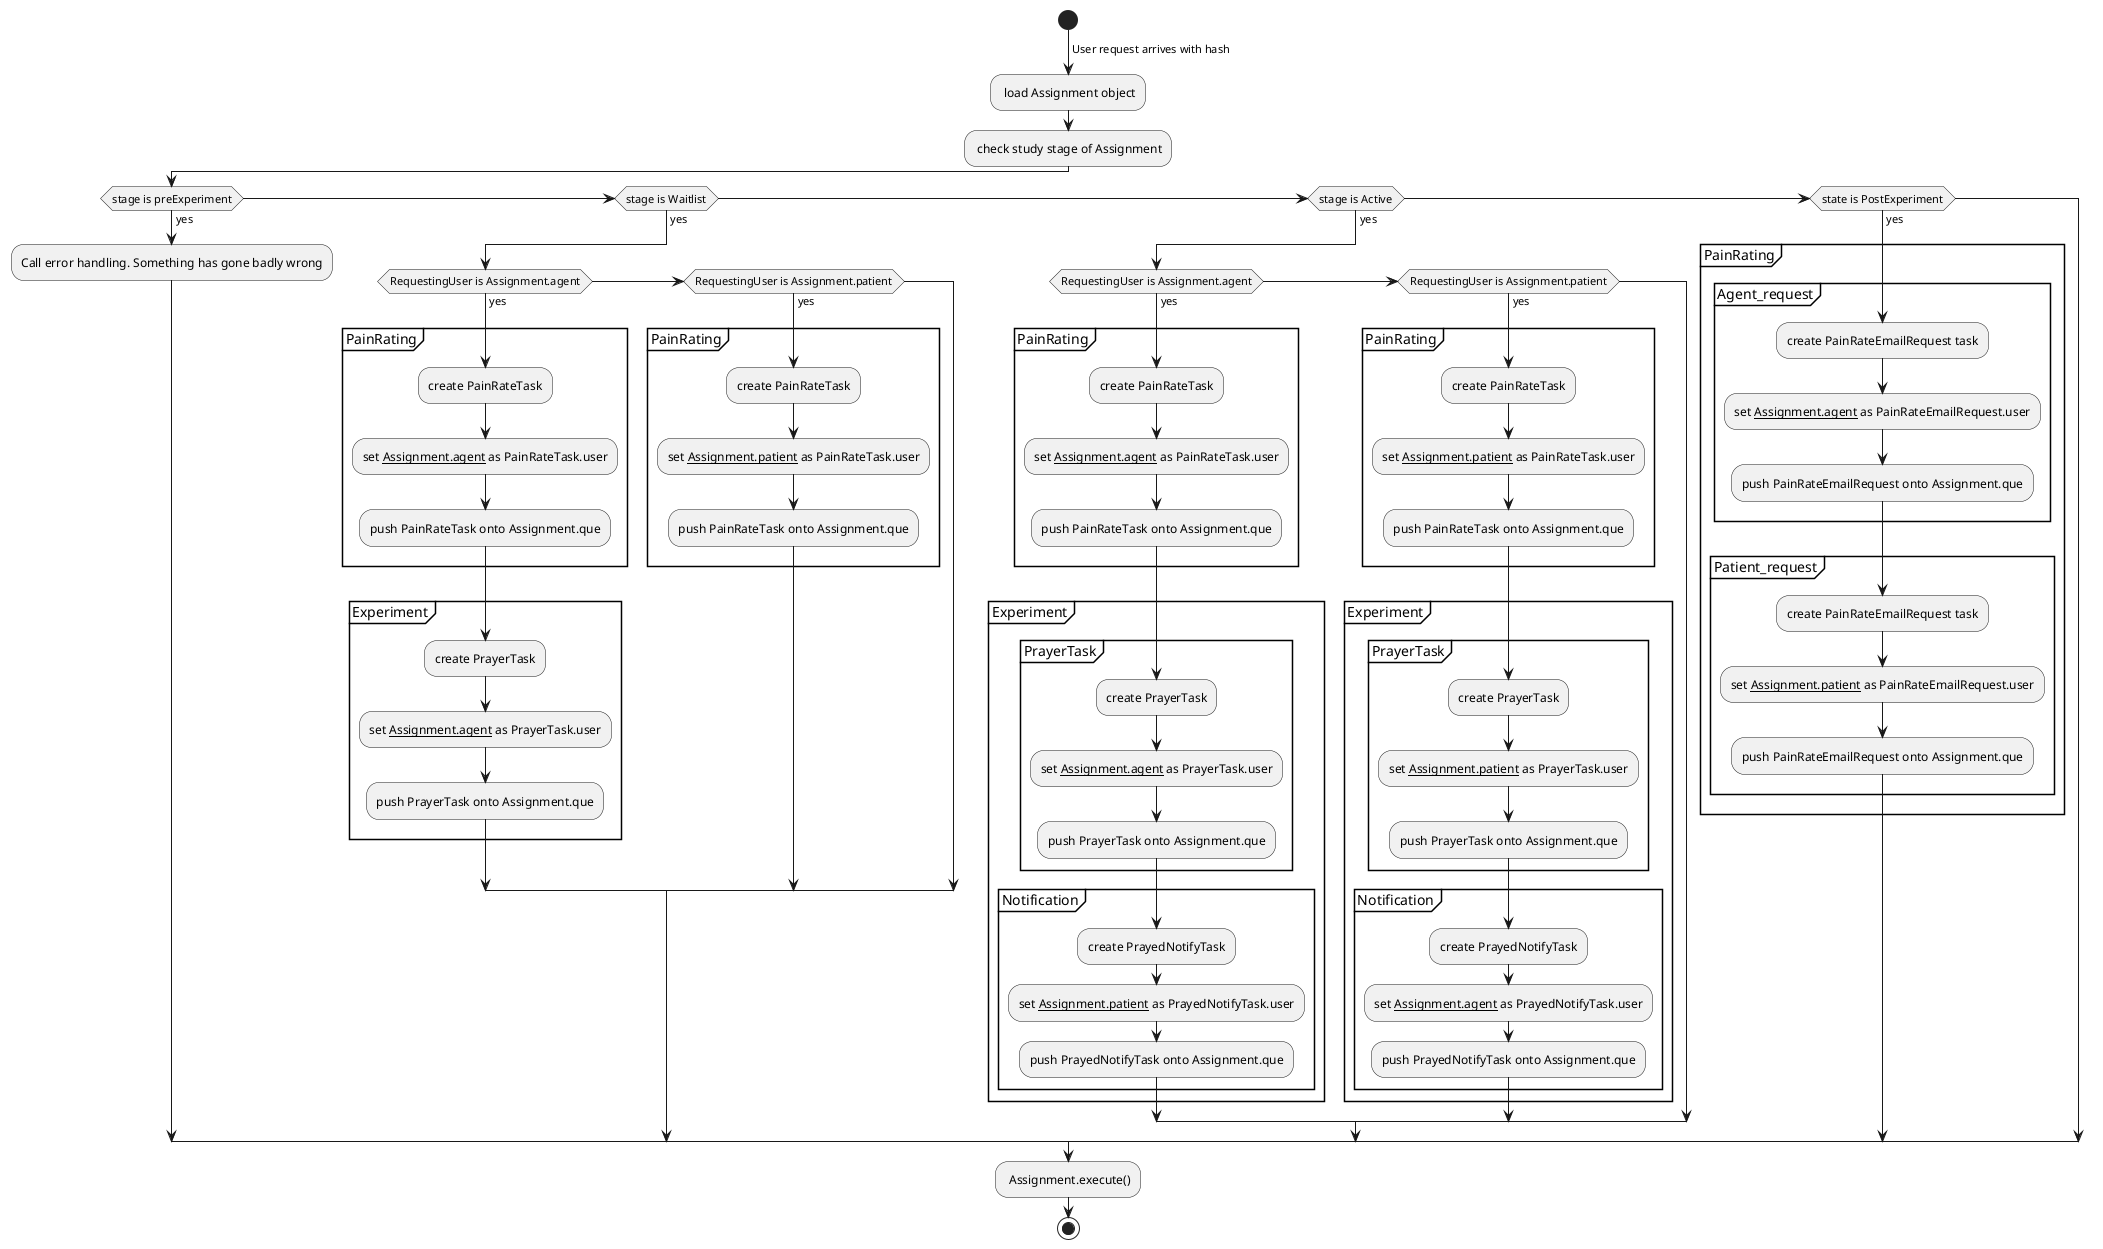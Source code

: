 @startuml

start
-> User request arrives with hash;
: load Assignment object;
: check study stage of Assignment;
if (stage is preExperiment) then (yes)
    :Call error handling. Something has gone badly wrong;

elseif (stage is Waitlist) then (yes)
    if(RequestingUser is Assignment.agent) then (yes)
        partition PainRating {
            :create PainRateTask;
            :set __Assignment.agent__ as PainRateTask.user;
            :push PainRateTask onto Assignment.que;
        }
        partition Experiment {
            :create PrayerTask;
            :set __Assignment.agent__ as PrayerTask.user;
            :push PrayerTask onto Assignment.que;
        }
    elseif(RequestingUser is Assignment.patient) then (yes)
        partition PainRating{
            :create PainRateTask;
            :set __Assignment.patient__ as PainRateTask.user;
            :push PainRateTask onto Assignment.que;
        }
    endif

elseif (stage is Active) then (yes)
    if(RequestingUser is Assignment.agent) then (yes)
        partition PainRating {
            :create PainRateTask;
            :set __Assignment.agent__ as PainRateTask.user;
            :push PainRateTask onto Assignment.que;
        }
        partition Experiment {
            partition PrayerTask {
                :create PrayerTask;
                :set __Assignment.agent__ as PrayerTask.user;
                :push PrayerTask onto Assignment.que;
            }
            partition Notification {
                :create PrayedNotifyTask;
                :set __Assignment.patient__ as PrayedNotifyTask.user;
                :push PrayedNotifyTask onto Assignment.que;
            }
        }
    elseif(RequestingUser is Assignment.patient) then (yes)
        partition PainRating {
            :create PainRateTask;
            :set __Assignment.patient__ as PainRateTask.user;
            :push PainRateTask onto Assignment.que;
        }
        partition Experiment {
            partition PrayerTask {
                :create PrayerTask;
                :set __Assignment.patient__ as PrayerTask.user;
                :push PrayerTask onto Assignment.que;
            }
            partition Notification {
                :create PrayedNotifyTask;
                :set __Assignment.agent__ as PrayedNotifyTask.user;
                :push PrayedNotifyTask onto Assignment.que;
            }
        }
    endif

elseif (state is PostExperiment) then (yes)
    partition PainRating {
        partition Agent_request {
            :create PainRateEmailRequest task;
            :set __Assignment.agent__ as PainRateEmailRequest.user;
            :push PainRateEmailRequest onto Assignment.que;
        }
        partition Patient_request {
            :create PainRateEmailRequest task;
            :set __Assignment.patient__ as PainRateEmailRequest.user;
            :push PainRateEmailRequest onto Assignment.que;
        }
    }
endif
- Assignment.execute()
stop
@enduml
